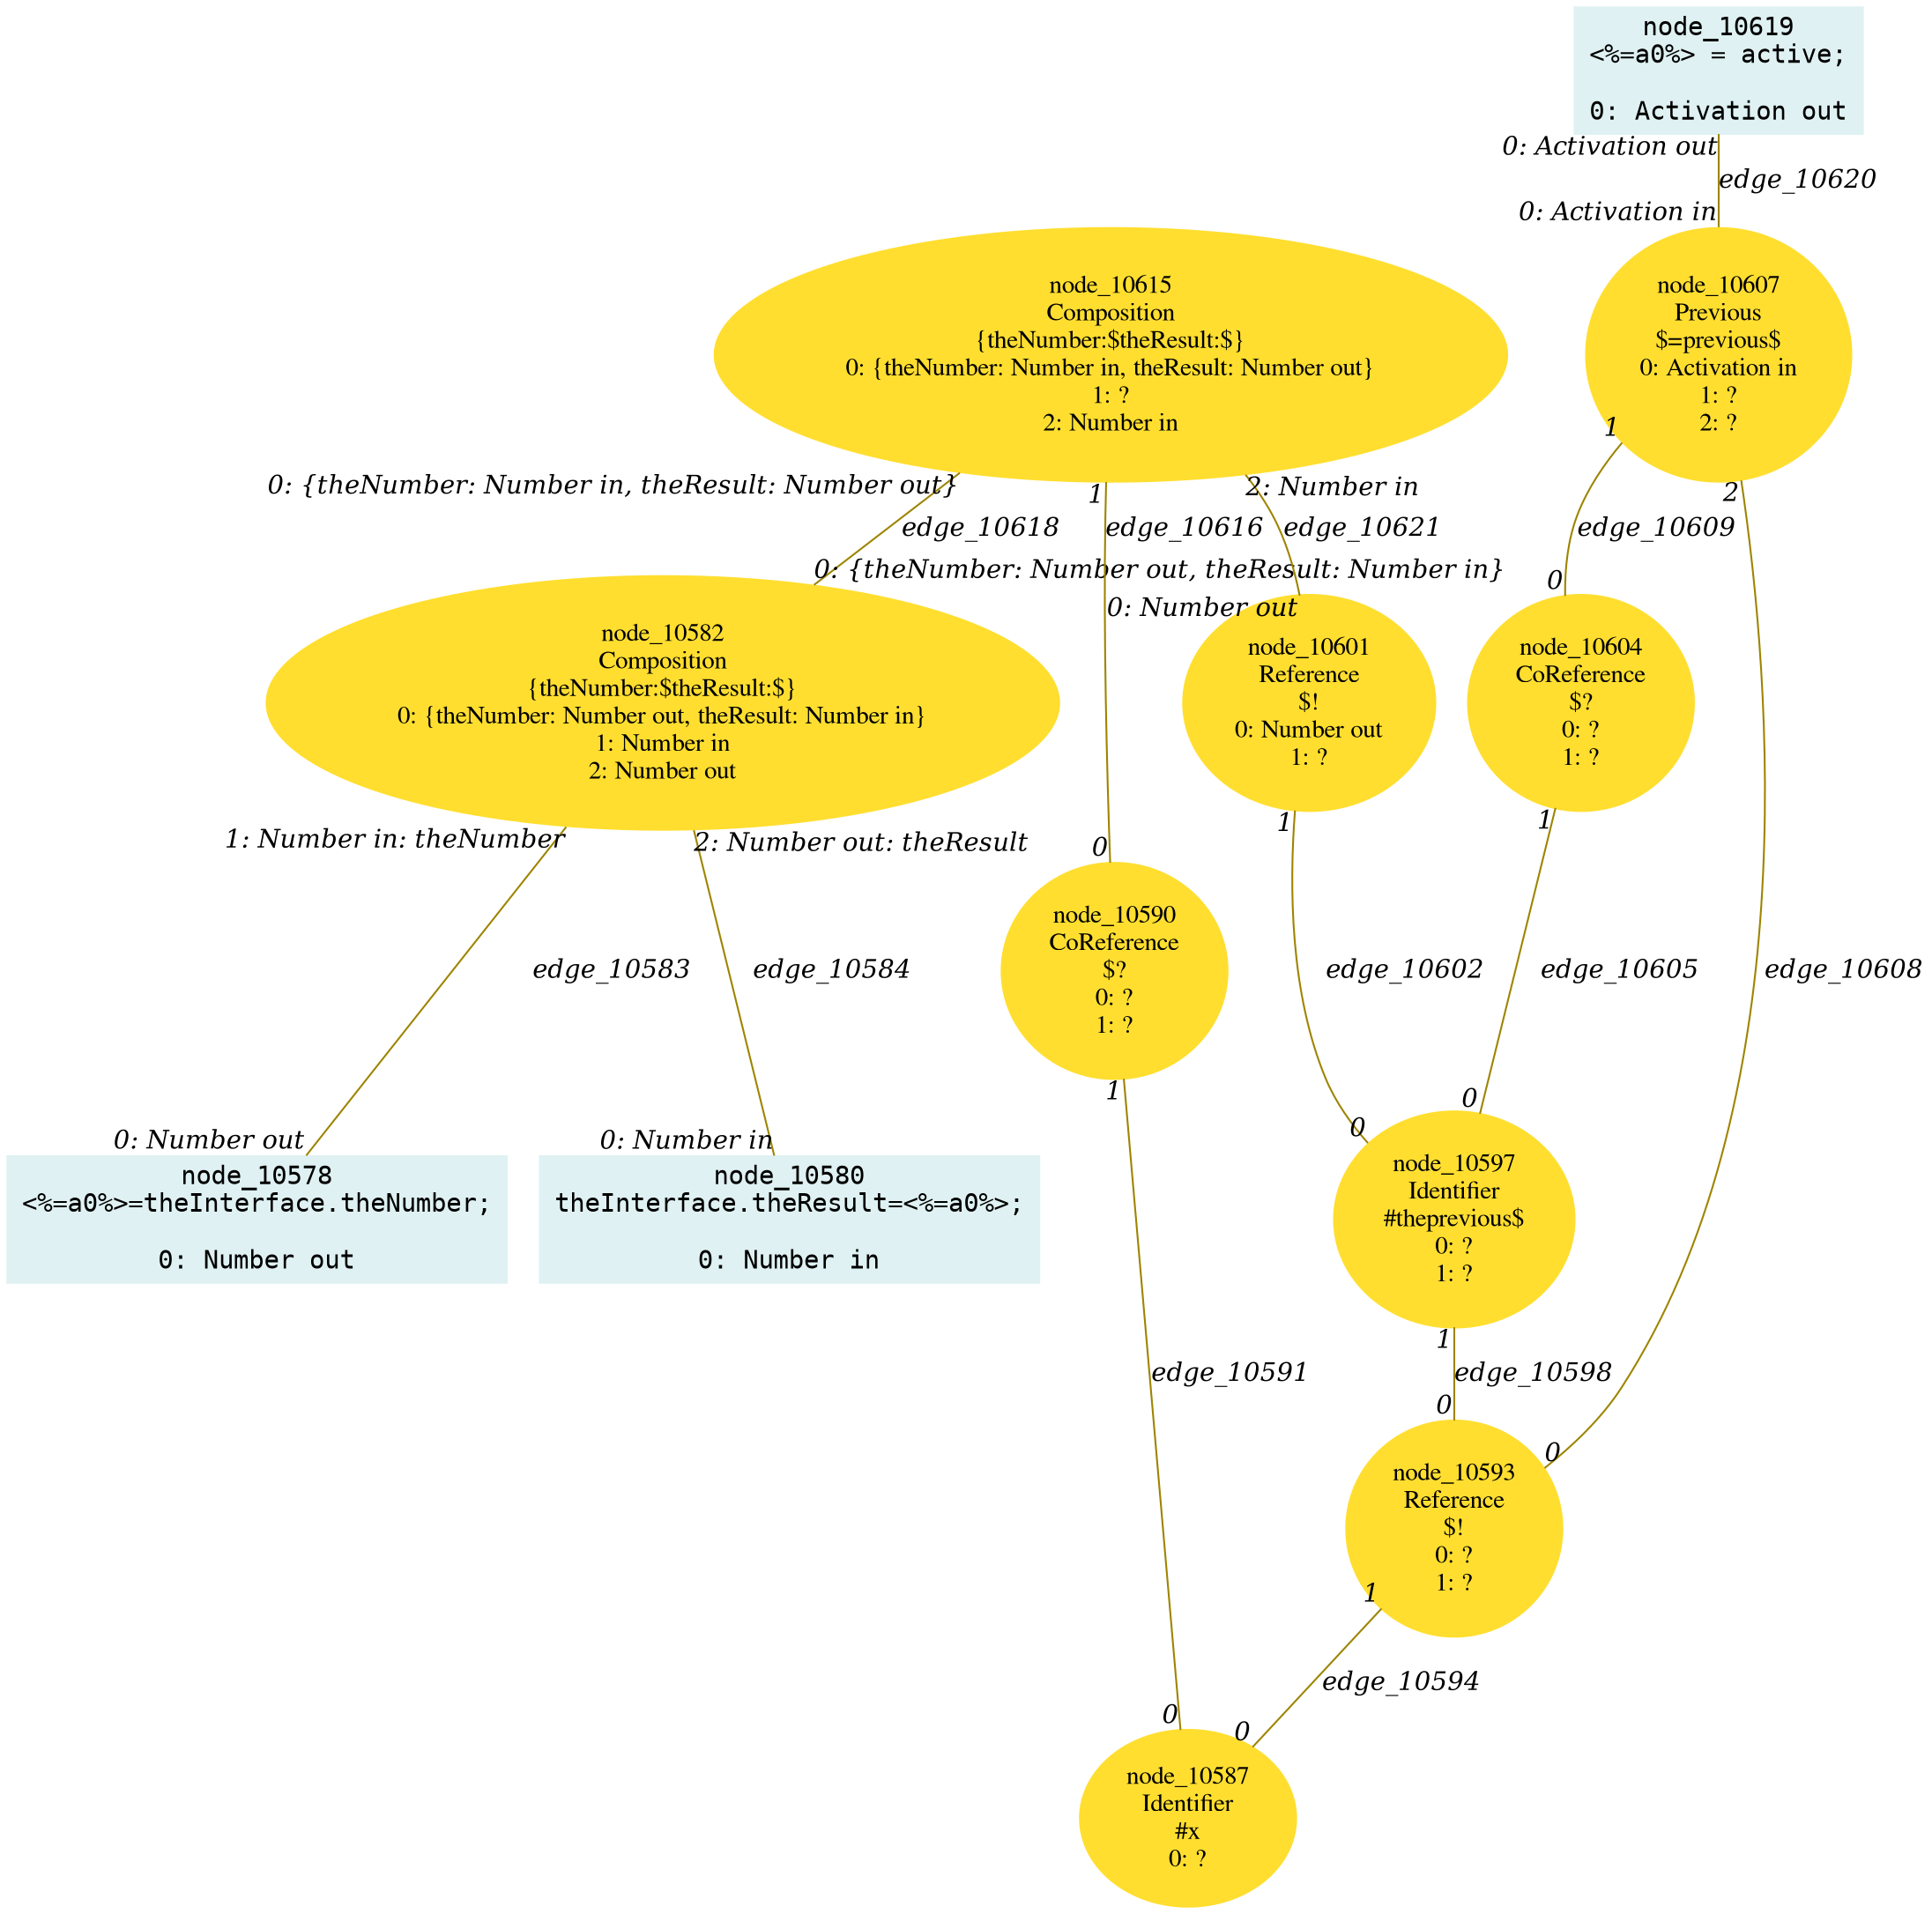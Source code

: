 digraph g{node_10578 [shape="box", style="filled", color="#dff1f2", fontname="Courier", label="node_10578
<%=a0%>=theInterface.theNumber;

0: Number out" ]
node_10580 [shape="box", style="filled", color="#dff1f2", fontname="Courier", label="node_10580
theInterface.theResult=<%=a0%>;

0: Number in" ]
node_10582 [shape="ellipse", style="filled", color="#ffde2f", fontname="Times", label="node_10582
Composition
{theNumber:$theResult:$}
0: {theNumber: Number out, theResult: Number in}
1: Number in
2: Number out" ]
node_10587 [shape="ellipse", style="filled", color="#ffde2f", fontname="Times", label="node_10587
Identifier
#x
0: ?" ]
node_10590 [shape="ellipse", style="filled", color="#ffde2f", fontname="Times", label="node_10590
CoReference
$?
0: ?
1: ?" ]
node_10593 [shape="ellipse", style="filled", color="#ffde2f", fontname="Times", label="node_10593
Reference
$!
0: ?
1: ?" ]
node_10597 [shape="ellipse", style="filled", color="#ffde2f", fontname="Times", label="node_10597
Identifier
#theprevious$
0: ?
1: ?" ]
node_10601 [shape="ellipse", style="filled", color="#ffde2f", fontname="Times", label="node_10601
Reference
$!
0: Number out
1: ?" ]
node_10604 [shape="ellipse", style="filled", color="#ffde2f", fontname="Times", label="node_10604
CoReference
$?
0: ?
1: ?" ]
node_10607 [shape="ellipse", style="filled", color="#ffde2f", fontname="Times", label="node_10607
Previous
$=previous$
0: Activation in
1: ?
2: ?" ]
node_10615 [shape="ellipse", style="filled", color="#ffde2f", fontname="Times", label="node_10615
Composition
{theNumber:$theResult:$}
0: {theNumber: Number in, theResult: Number out}
1: ?
2: Number in" ]
node_10619 [shape="box", style="filled", color="#dff1f2", fontname="Courier", label="node_10619
<%=a0%> = active;

0: Activation out" ]
node_10582 -> node_10578 [dir=none, arrowHead=none, fontname="Times-Italic", arrowsize=1, color="#9d8400", label="edge_10583",  headlabel="0: Number out", taillabel="1: Number in: theNumber" ]
node_10582 -> node_10580 [dir=none, arrowHead=none, fontname="Times-Italic", arrowsize=1, color="#9d8400", label="edge_10584",  headlabel="0: Number in", taillabel="2: Number out: theResult" ]
node_10590 -> node_10587 [dir=none, arrowHead=none, fontname="Times-Italic", arrowsize=1, color="#9d8400", label="edge_10591",  headlabel="0", taillabel="1" ]
node_10593 -> node_10587 [dir=none, arrowHead=none, fontname="Times-Italic", arrowsize=1, color="#9d8400", label="edge_10594",  headlabel="0", taillabel="1" ]
node_10597 -> node_10593 [dir=none, arrowHead=none, fontname="Times-Italic", arrowsize=1, color="#9d8400", label="edge_10598",  headlabel="0", taillabel="1" ]
node_10601 -> node_10597 [dir=none, arrowHead=none, fontname="Times-Italic", arrowsize=1, color="#9d8400", label="edge_10602",  headlabel="0", taillabel="1" ]
node_10604 -> node_10597 [dir=none, arrowHead=none, fontname="Times-Italic", arrowsize=1, color="#9d8400", label="edge_10605",  headlabel="0", taillabel="1" ]
node_10607 -> node_10593 [dir=none, arrowHead=none, fontname="Times-Italic", arrowsize=1, color="#9d8400", label="edge_10608",  headlabel="0", taillabel="2" ]
node_10607 -> node_10604 [dir=none, arrowHead=none, fontname="Times-Italic", arrowsize=1, color="#9d8400", label="edge_10609",  headlabel="0", taillabel="1" ]
node_10615 -> node_10590 [dir=none, arrowHead=none, fontname="Times-Italic", arrowsize=1, color="#9d8400", label="edge_10616",  headlabel="0", taillabel="1" ]
node_10615 -> node_10582 [dir=none, arrowHead=none, fontname="Times-Italic", arrowsize=1, color="#9d8400", label="edge_10618",  headlabel="0: {theNumber: Number out, theResult: Number in}", taillabel="0: {theNumber: Number in, theResult: Number out}" ]
node_10619 -> node_10607 [dir=none, arrowHead=none, fontname="Times-Italic", arrowsize=1, color="#9d8400", label="edge_10620",  headlabel="0: Activation in", taillabel="0: Activation out" ]
node_10615 -> node_10601 [dir=none, arrowHead=none, fontname="Times-Italic", arrowsize=1, color="#9d8400", label="edge_10621",  headlabel="0: Number out", taillabel="2: Number in" ]
}